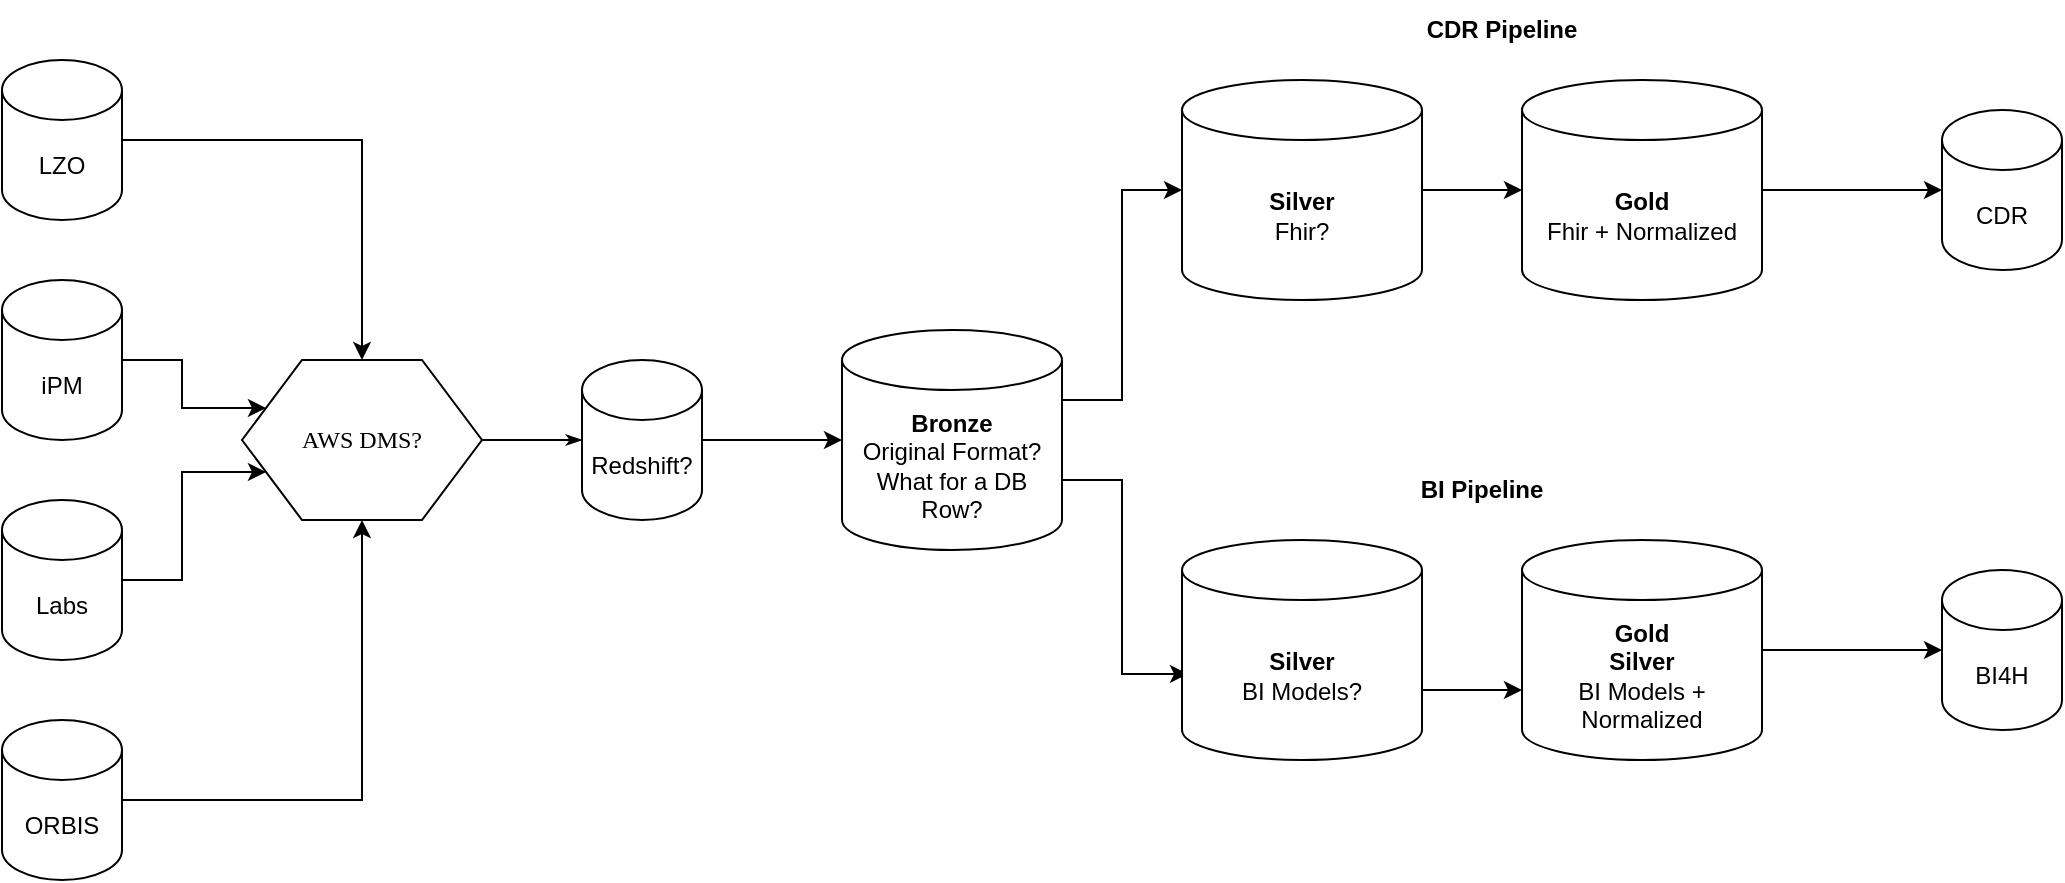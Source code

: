 <mxfile version="21.6.7" type="github">
  <diagram name="Page-1" id="8ce9d11a-91a2-4d17-14d8-a56ed91bf033">
    <mxGraphModel dx="2074" dy="1069" grid="1" gridSize="10" guides="1" tooltips="1" connect="1" arrows="1" fold="1" page="1" pageScale="1" pageWidth="1100" pageHeight="850" background="none" math="0" shadow="0">
      <root>
        <mxCell id="0" />
        <mxCell id="1" parent="0" />
        <mxCell id="17ea667e15c223fc-39" style="edgeStyle=orthogonalEdgeStyle;rounded=1;html=1;labelBackgroundColor=none;startArrow=none;startFill=0;startSize=5;endArrow=classicThin;endFill=1;endSize=5;jettySize=auto;orthogonalLoop=1;strokeWidth=1;fontFamily=Verdana;fontSize=8;entryX=0;entryY=0.5;entryDx=0;entryDy=0;entryPerimeter=0;" parent="1" source="17ea667e15c223fc-4" target="WP4P9n83Hbw5Y1RJJOBi-9" edge="1">
          <mxGeometry relative="1" as="geometry">
            <mxPoint x="335" y="430" as="targetPoint" />
          </mxGeometry>
        </mxCell>
        <mxCell id="17ea667e15c223fc-4" value="AWS DMS?" style="shape=hexagon;perimeter=hexagonPerimeter;whiteSpace=wrap;html=1;rounded=0;shadow=0;labelBackgroundColor=none;strokeWidth=1;fontFamily=Verdana;fontSize=12;align=center;" parent="1" vertex="1">
          <mxGeometry x="140" y="390" width="120" height="80" as="geometry" />
        </mxCell>
        <mxCell id="17ea667e15c223fc-58" style="edgeStyle=orthogonalEdgeStyle;rounded=1;html=1;labelBackgroundColor=none;startArrow=none;startFill=0;startSize=5;endArrow=classicThin;endFill=1;endSize=5;jettySize=auto;orthogonalLoop=1;strokeWidth=1;fontFamily=Verdana;fontSize=8" parent="1" source="17ea667e15c223fc-21" edge="1">
          <mxGeometry relative="1" as="geometry">
            <Array as="points">
              <mxPoint x="520" y="480" />
              <mxPoint x="520" y="180" />
            </Array>
            <mxPoint x="760" y="180" as="targetPoint" />
          </mxGeometry>
        </mxCell>
        <mxCell id="WP4P9n83Hbw5Y1RJJOBi-5" style="edgeStyle=orthogonalEdgeStyle;rounded=0;orthogonalLoop=1;jettySize=auto;html=1;exitX=1;exitY=0.5;exitDx=0;exitDy=0;exitPerimeter=0;" edge="1" parent="1" source="WP4P9n83Hbw5Y1RJJOBi-1" target="17ea667e15c223fc-4">
          <mxGeometry relative="1" as="geometry" />
        </mxCell>
        <mxCell id="WP4P9n83Hbw5Y1RJJOBi-1" value="LZO" style="shape=cylinder3;whiteSpace=wrap;html=1;boundedLbl=1;backgroundOutline=1;size=15;" vertex="1" parent="1">
          <mxGeometry x="20" y="240" width="60" height="80" as="geometry" />
        </mxCell>
        <mxCell id="WP4P9n83Hbw5Y1RJJOBi-6" style="edgeStyle=orthogonalEdgeStyle;rounded=0;orthogonalLoop=1;jettySize=auto;html=1;exitX=1;exitY=0.5;exitDx=0;exitDy=0;exitPerimeter=0;entryX=0;entryY=0.25;entryDx=0;entryDy=0;" edge="1" parent="1" source="WP4P9n83Hbw5Y1RJJOBi-2" target="17ea667e15c223fc-4">
          <mxGeometry relative="1" as="geometry" />
        </mxCell>
        <mxCell id="WP4P9n83Hbw5Y1RJJOBi-2" value="iPM" style="shape=cylinder3;whiteSpace=wrap;html=1;boundedLbl=1;backgroundOutline=1;size=15;" vertex="1" parent="1">
          <mxGeometry x="20" y="350" width="60" height="80" as="geometry" />
        </mxCell>
        <mxCell id="WP4P9n83Hbw5Y1RJJOBi-7" style="edgeStyle=orthogonalEdgeStyle;rounded=0;orthogonalLoop=1;jettySize=auto;html=1;exitX=1;exitY=0.5;exitDx=0;exitDy=0;exitPerimeter=0;entryX=0;entryY=0.75;entryDx=0;entryDy=0;" edge="1" parent="1" source="WP4P9n83Hbw5Y1RJJOBi-3" target="17ea667e15c223fc-4">
          <mxGeometry relative="1" as="geometry" />
        </mxCell>
        <mxCell id="WP4P9n83Hbw5Y1RJJOBi-3" value="Labs" style="shape=cylinder3;whiteSpace=wrap;html=1;boundedLbl=1;backgroundOutline=1;size=15;" vertex="1" parent="1">
          <mxGeometry x="20" y="460" width="60" height="80" as="geometry" />
        </mxCell>
        <mxCell id="WP4P9n83Hbw5Y1RJJOBi-8" style="edgeStyle=orthogonalEdgeStyle;rounded=0;orthogonalLoop=1;jettySize=auto;html=1;exitX=1;exitY=0.5;exitDx=0;exitDy=0;exitPerimeter=0;entryX=0.5;entryY=1;entryDx=0;entryDy=0;" edge="1" parent="1" source="WP4P9n83Hbw5Y1RJJOBi-4" target="17ea667e15c223fc-4">
          <mxGeometry relative="1" as="geometry" />
        </mxCell>
        <mxCell id="WP4P9n83Hbw5Y1RJJOBi-4" value="ORBIS" style="shape=cylinder3;whiteSpace=wrap;html=1;boundedLbl=1;backgroundOutline=1;size=15;" vertex="1" parent="1">
          <mxGeometry x="20" y="570" width="60" height="80" as="geometry" />
        </mxCell>
        <mxCell id="WP4P9n83Hbw5Y1RJJOBi-17" style="edgeStyle=orthogonalEdgeStyle;rounded=0;orthogonalLoop=1;jettySize=auto;html=1;exitX=1;exitY=0.5;exitDx=0;exitDy=0;exitPerimeter=0;entryX=0;entryY=0.5;entryDx=0;entryDy=0;entryPerimeter=0;" edge="1" parent="1" source="WP4P9n83Hbw5Y1RJJOBi-9" target="WP4P9n83Hbw5Y1RJJOBi-12">
          <mxGeometry relative="1" as="geometry" />
        </mxCell>
        <mxCell id="WP4P9n83Hbw5Y1RJJOBi-9" value="Redshift?" style="shape=cylinder3;whiteSpace=wrap;html=1;boundedLbl=1;backgroundOutline=1;size=15;" vertex="1" parent="1">
          <mxGeometry x="310" y="390" width="60" height="80" as="geometry" />
        </mxCell>
        <mxCell id="WP4P9n83Hbw5Y1RJJOBi-18" style="edgeStyle=orthogonalEdgeStyle;rounded=0;orthogonalLoop=1;jettySize=auto;html=1;exitX=1;exitY=0;exitDx=0;exitDy=35;exitPerimeter=0;entryX=0;entryY=0.5;entryDx=0;entryDy=0;entryPerimeter=0;" edge="1" parent="1" source="WP4P9n83Hbw5Y1RJJOBi-12" target="WP4P9n83Hbw5Y1RJJOBi-13">
          <mxGeometry relative="1" as="geometry" />
        </mxCell>
        <mxCell id="WP4P9n83Hbw5Y1RJJOBi-25" style="edgeStyle=orthogonalEdgeStyle;rounded=0;orthogonalLoop=1;jettySize=auto;html=1;exitX=1;exitY=0;exitDx=0;exitDy=75;exitPerimeter=0;entryX=0.025;entryY=0.609;entryDx=0;entryDy=0;entryPerimeter=0;" edge="1" parent="1" source="WP4P9n83Hbw5Y1RJJOBi-12" target="WP4P9n83Hbw5Y1RJJOBi-24">
          <mxGeometry relative="1" as="geometry" />
        </mxCell>
        <mxCell id="WP4P9n83Hbw5Y1RJJOBi-12" value="&lt;div&gt;&lt;b&gt;Bronze&lt;/b&gt;&lt;/div&gt;&lt;div&gt;Original Format?&lt;/div&gt;&lt;div&gt;What for a DB Row?&lt;br&gt;&lt;/div&gt;" style="shape=cylinder3;whiteSpace=wrap;html=1;boundedLbl=1;backgroundOutline=1;size=15;" vertex="1" parent="1">
          <mxGeometry x="440" y="375" width="110" height="110" as="geometry" />
        </mxCell>
        <mxCell id="WP4P9n83Hbw5Y1RJJOBi-19" style="edgeStyle=orthogonalEdgeStyle;rounded=0;orthogonalLoop=1;jettySize=auto;html=1;exitX=1;exitY=0.5;exitDx=0;exitDy=0;exitPerimeter=0;entryX=0;entryY=0.5;entryDx=0;entryDy=0;entryPerimeter=0;" edge="1" parent="1" source="WP4P9n83Hbw5Y1RJJOBi-13" target="WP4P9n83Hbw5Y1RJJOBi-14">
          <mxGeometry relative="1" as="geometry" />
        </mxCell>
        <mxCell id="WP4P9n83Hbw5Y1RJJOBi-13" value="&lt;b&gt;Silver&lt;br&gt;&lt;/b&gt;Fhir?&lt;b&gt;&lt;br&gt;&lt;/b&gt;" style="shape=cylinder3;whiteSpace=wrap;html=1;boundedLbl=1;backgroundOutline=1;size=15;" vertex="1" parent="1">
          <mxGeometry x="610" y="250" width="120" height="110" as="geometry" />
        </mxCell>
        <mxCell id="WP4P9n83Hbw5Y1RJJOBi-20" style="edgeStyle=orthogonalEdgeStyle;rounded=0;orthogonalLoop=1;jettySize=auto;html=1;exitX=1;exitY=0.5;exitDx=0;exitDy=0;exitPerimeter=0;entryX=0;entryY=0.5;entryDx=0;entryDy=0;entryPerimeter=0;" edge="1" parent="1" source="WP4P9n83Hbw5Y1RJJOBi-14" target="WP4P9n83Hbw5Y1RJJOBi-15">
          <mxGeometry relative="1" as="geometry" />
        </mxCell>
        <mxCell id="WP4P9n83Hbw5Y1RJJOBi-14" value="&lt;b&gt;Gold&lt;br&gt;&lt;/b&gt;Fhir + Normalized&lt;b&gt;&lt;br&gt;&lt;/b&gt;" style="shape=cylinder3;whiteSpace=wrap;html=1;boundedLbl=1;backgroundOutline=1;size=15;" vertex="1" parent="1">
          <mxGeometry x="780" y="250" width="120" height="110" as="geometry" />
        </mxCell>
        <mxCell id="WP4P9n83Hbw5Y1RJJOBi-15" value="CDR" style="shape=cylinder3;whiteSpace=wrap;html=1;boundedLbl=1;backgroundOutline=1;size=15;" vertex="1" parent="1">
          <mxGeometry x="990" y="265" width="60" height="80" as="geometry" />
        </mxCell>
        <mxCell id="WP4P9n83Hbw5Y1RJJOBi-16" value="BI4H" style="shape=cylinder3;whiteSpace=wrap;html=1;boundedLbl=1;backgroundOutline=1;size=15;" vertex="1" parent="1">
          <mxGeometry x="990" y="495" width="60" height="80" as="geometry" />
        </mxCell>
        <mxCell id="WP4P9n83Hbw5Y1RJJOBi-21" value="&lt;b&gt;CDR Pipeline&lt;/b&gt;" style="rounded=0;whiteSpace=wrap;html=1;strokeColor=none;" vertex="1" parent="1">
          <mxGeometry x="710" y="210" width="120" height="30" as="geometry" />
        </mxCell>
        <mxCell id="WP4P9n83Hbw5Y1RJJOBi-22" value="&lt;b&gt;BI Pipeline&lt;/b&gt;" style="rounded=0;whiteSpace=wrap;html=1;strokeColor=none;" vertex="1" parent="1">
          <mxGeometry x="700" y="440" width="120" height="30" as="geometry" />
        </mxCell>
        <mxCell id="WP4P9n83Hbw5Y1RJJOBi-27" style="edgeStyle=orthogonalEdgeStyle;rounded=0;orthogonalLoop=1;jettySize=auto;html=1;exitX=1;exitY=0;exitDx=0;exitDy=75;exitPerimeter=0;entryX=0;entryY=0;entryDx=0;entryDy=75;entryPerimeter=0;" edge="1" parent="1" source="WP4P9n83Hbw5Y1RJJOBi-24" target="WP4P9n83Hbw5Y1RJJOBi-26">
          <mxGeometry relative="1" as="geometry" />
        </mxCell>
        <mxCell id="WP4P9n83Hbw5Y1RJJOBi-24" value="&lt;b&gt;Silver&lt;br&gt;&lt;/b&gt;BI Models?&lt;b&gt;&lt;br&gt;&lt;/b&gt;" style="shape=cylinder3;whiteSpace=wrap;html=1;boundedLbl=1;backgroundOutline=1;size=15;" vertex="1" parent="1">
          <mxGeometry x="610" y="480" width="120" height="110" as="geometry" />
        </mxCell>
        <mxCell id="WP4P9n83Hbw5Y1RJJOBi-28" style="edgeStyle=orthogonalEdgeStyle;rounded=0;orthogonalLoop=1;jettySize=auto;html=1;exitX=1;exitY=0.5;exitDx=0;exitDy=0;exitPerimeter=0;entryX=0;entryY=0.5;entryDx=0;entryDy=0;entryPerimeter=0;" edge="1" parent="1" source="WP4P9n83Hbw5Y1RJJOBi-26" target="WP4P9n83Hbw5Y1RJJOBi-16">
          <mxGeometry relative="1" as="geometry" />
        </mxCell>
        <mxCell id="WP4P9n83Hbw5Y1RJJOBi-26" value="&lt;b&gt;Gold&lt;br&gt;&lt;/b&gt;&lt;b&gt;Silver&lt;br&gt;&lt;/b&gt;BI Models&lt;b&gt; &lt;/b&gt;+ Normalized&lt;b&gt;&lt;br&gt;&lt;/b&gt;" style="shape=cylinder3;whiteSpace=wrap;html=1;boundedLbl=1;backgroundOutline=1;size=15;" vertex="1" parent="1">
          <mxGeometry x="780" y="480" width="120" height="110" as="geometry" />
        </mxCell>
      </root>
    </mxGraphModel>
  </diagram>
</mxfile>
